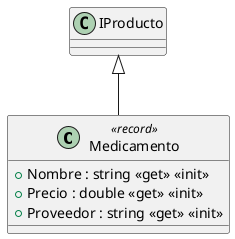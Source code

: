 @startuml
class Medicamento <<record>> {
    + Nombre : string <<get>> <<init>>
    + Precio : double <<get>> <<init>>
    + Proveedor : string <<get>> <<init>>
}
IProducto <|-- Medicamento
@enduml
